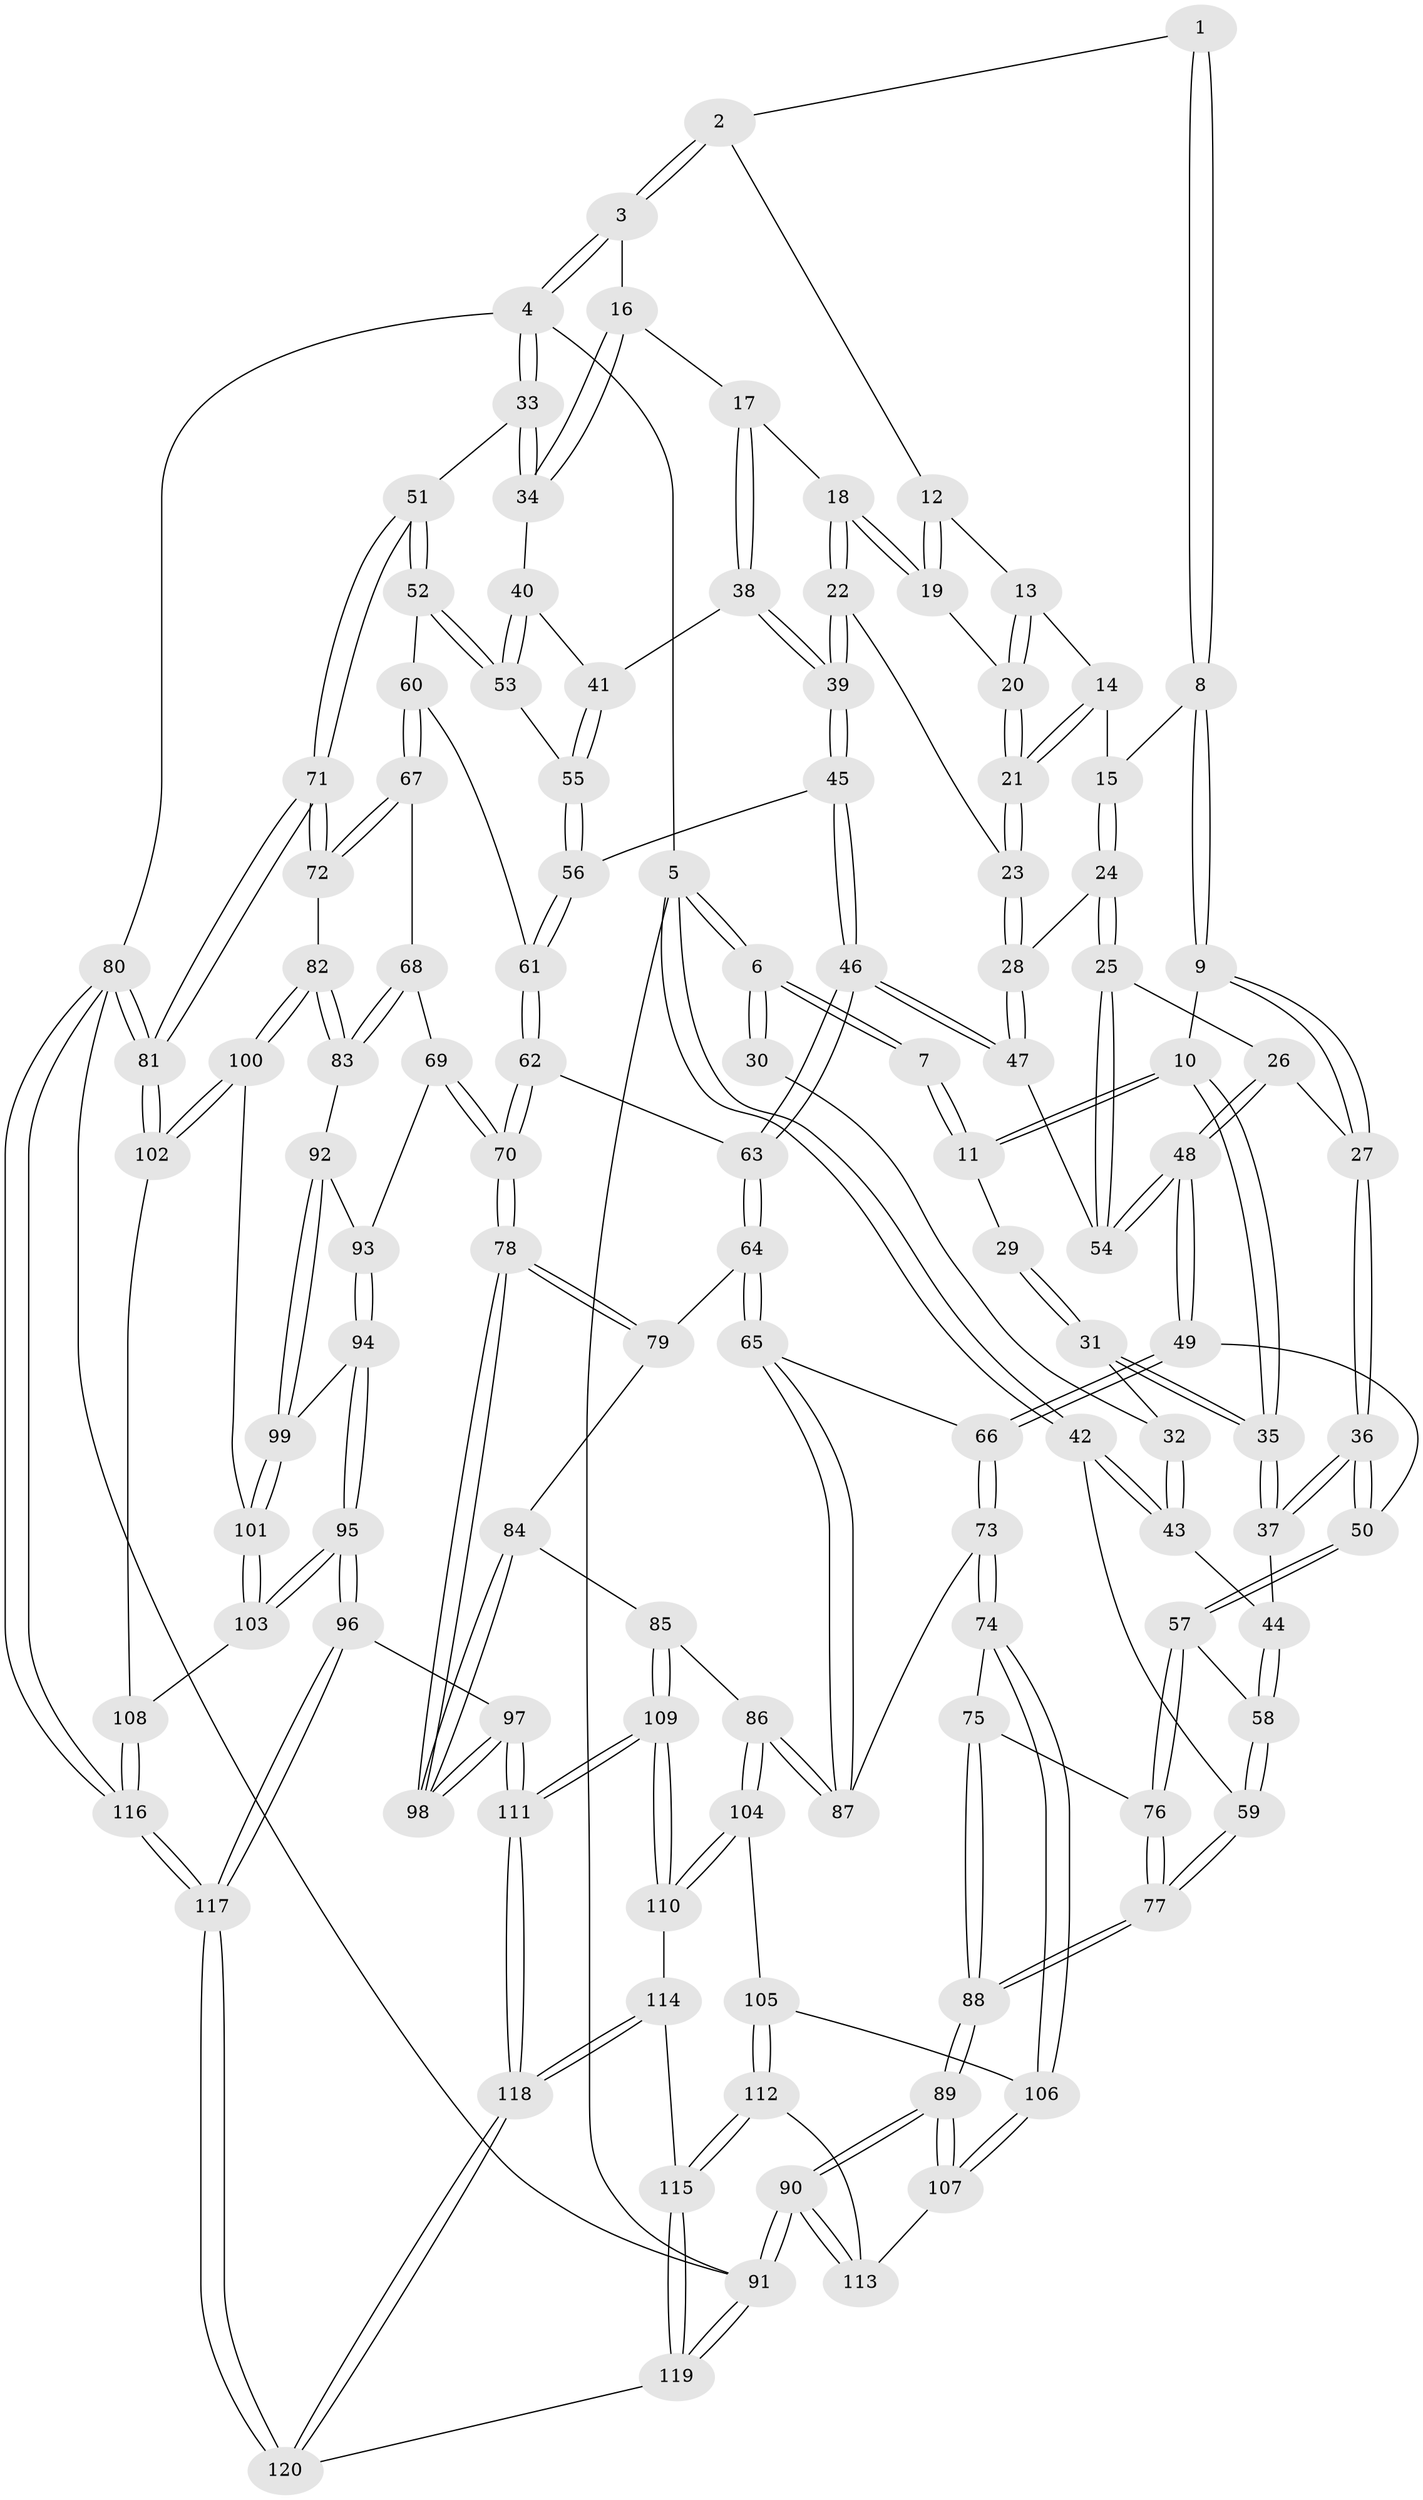// Generated by graph-tools (version 1.1) at 2025/51/03/09/25 03:51:06]
// undirected, 120 vertices, 297 edges
graph export_dot {
graph [start="1"]
  node [color=gray90,style=filled];
  1 [pos="+0.4194272082112292+0"];
  2 [pos="+0.5995276700960777+0"];
  3 [pos="+0.9740147743606827+0"];
  4 [pos="+1+0"];
  5 [pos="+0+0"];
  6 [pos="+0+0"];
  7 [pos="+0.25066824538817595+0"];
  8 [pos="+0.3802235774973355+0.10849208763328774"];
  9 [pos="+0.3233768756224856+0.13276618075349486"];
  10 [pos="+0.21184597407233965+0.12693796390936338"];
  11 [pos="+0.20003691666549261+0.11185326597404463"];
  12 [pos="+0.5916813107878984+0"];
  13 [pos="+0.5297981179924279+0.056025500004240766"];
  14 [pos="+0.4402523063622478+0.11491358778988596"];
  15 [pos="+0.38158248780826565+0.10928703228577503"];
  16 [pos="+0.8441278192339302+0.10522137422305995"];
  17 [pos="+0.6847470007007559+0.17847277770899925"];
  18 [pos="+0.6624083823530951+0.1704347818571819"];
  19 [pos="+0.6389568005508599+0.11554564930688063"];
  20 [pos="+0.5259041983662379+0.13793027439991748"];
  21 [pos="+0.5119121116382768+0.17888419376364798"];
  22 [pos="+0.559897146427914+0.2311598922204873"];
  23 [pos="+0.5221403525133544+0.22149214552972213"];
  24 [pos="+0.44581986034214466+0.2540853022016271"];
  25 [pos="+0.430041309374609+0.2671447666678764"];
  26 [pos="+0.3866363455309465+0.2675069089054046"];
  27 [pos="+0.35659896201942265+0.261926632900712"];
  28 [pos="+0.4652341540743251+0.24944027986754524"];
  29 [pos="+0.16585456155154424+0.11216751538582612"];
  30 [pos="+0.046768661758139235+0.0555889654588593"];
  31 [pos="+0.027048644062812197+0.20219823545777615"];
  32 [pos="+0.012929877485318705+0.20508707509736665"];
  33 [pos="+1+0.1950242851968723"];
  34 [pos="+0.880237704887272+0.207639981051881"];
  35 [pos="+0.2031059621889507+0.284313291071198"];
  36 [pos="+0.21900769676048848+0.32446278239484294"];
  37 [pos="+0.2087171676075976+0.31332462349605666"];
  38 [pos="+0.7292365908650679+0.30768659809551746"];
  39 [pos="+0.6035345963503246+0.3629062640983188"];
  40 [pos="+0.8755914047318268+0.23867705176223028"];
  41 [pos="+0.7398223195709543+0.3126622176066171"];
  42 [pos="+0+0.2948513171448869"];
  43 [pos="+0+0.2745044138805365"];
  44 [pos="+0.09637785652202234+0.331627635532242"];
  45 [pos="+0.5790438533335875+0.4131577137221471"];
  46 [pos="+0.5665631345861792+0.42885815674114963"];
  47 [pos="+0.5612202048319015+0.427118293849255"];
  48 [pos="+0.33380505859409565+0.4582647495007345"];
  49 [pos="+0.29788539124961216+0.4805355410773259"];
  50 [pos="+0.2616801998098991+0.4694483352258924"];
  51 [pos="+1+0.41136591063349875"];
  52 [pos="+0.9957978322774232+0.42339973219202387"];
  53 [pos="+0.9477545441286933+0.37305550432234813"];
  54 [pos="+0.4393596229686562+0.40663703181439653"];
  55 [pos="+0.7604631086950787+0.3544182443036584"];
  56 [pos="+0.762642758669916+0.4288207567291794"];
  57 [pos="+0.18651226835347764+0.5187445039872663"];
  58 [pos="+0.058531023550199505+0.464666334230341"];
  59 [pos="+0+0.45871974328939863"];
  60 [pos="+0.9050554183041837+0.49798619537785194"];
  61 [pos="+0.7826511680109833+0.4787181457683337"];
  62 [pos="+0.6803021469840426+0.5669919503068509"];
  63 [pos="+0.5889628550272289+0.5381037435168411"];
  64 [pos="+0.5231208391268941+0.5990634808360877"];
  65 [pos="+0.40567308983735656+0.6178323889304254"];
  66 [pos="+0.3695334135248207+0.5800394183761378"];
  67 [pos="+0.8956435350500339+0.5858467567589788"];
  68 [pos="+0.8380963633655982+0.6329617768008402"];
  69 [pos="+0.7655545357425315+0.6748148050678614"];
  70 [pos="+0.7387999054400732+0.6744602386010746"];
  71 [pos="+1+0.6947409827939511"];
  72 [pos="+0.9882097298851211+0.6941497858446557"];
  73 [pos="+0.17255090469648116+0.7251029228183368"];
  74 [pos="+0.1586328384805807+0.7264897623379795"];
  75 [pos="+0.15579971011778374+0.7231895553774077"];
  76 [pos="+0.12669753296105588+0.6515279081664797"];
  77 [pos="+0+0.6051679270371404"];
  78 [pos="+0.6745847957887852+0.7802174996660555"];
  79 [pos="+0.52890130942165+0.6147662327514173"];
  80 [pos="+1+1"];
  81 [pos="+1+0.972271386756038"];
  82 [pos="+0.942238907550713+0.7367125407206166"];
  83 [pos="+0.9140247953371587+0.7366999362441674"];
  84 [pos="+0.536899223654155+0.7841472784070944"];
  85 [pos="+0.4768236160067093+0.8051425893286327"];
  86 [pos="+0.3878430661456604+0.7610150196022456"];
  87 [pos="+0.3782056452895612+0.7331172818918364"];
  88 [pos="+0+0.958442295778186"];
  89 [pos="+0+1"];
  90 [pos="+0+1"];
  91 [pos="+0+1"];
  92 [pos="+0.8673670631900874+0.745859686652651"];
  93 [pos="+0.832092305828205+0.7354629393677935"];
  94 [pos="+0.8203312415817277+0.7807871763752101"];
  95 [pos="+0.7721819965027894+0.9017612401501544"];
  96 [pos="+0.7482996241474512+0.9186447882309042"];
  97 [pos="+0.6850462680139477+0.8603443058576444"];
  98 [pos="+0.6668820045115827+0.807308709873387"];
  99 [pos="+0.8652963161248396+0.8039317427200082"];
  100 [pos="+0.9409671919486544+0.7741206034965797"];
  101 [pos="+0.8673422128780779+0.8309291778967668"];
  102 [pos="+0.9663608793439947+0.8516416074435524"];
  103 [pos="+0.8554333115897875+0.8635699945782813"];
  104 [pos="+0.3583294031024668+0.812747621254398"];
  105 [pos="+0.23692337823689616+0.8386443193739024"];
  106 [pos="+0.15955776159648014+0.7356756588088753"];
  107 [pos="+0.12129041408155375+0.8330038623597859"];
  108 [pos="+0.9244247533500098+0.8730964065872923"];
  109 [pos="+0.4867368740179823+0.933688402876382"];
  110 [pos="+0.35335849487388193+0.8899369800144904"];
  111 [pos="+0.5023814932983028+0.9636509655211775"];
  112 [pos="+0.2360629909924746+0.9378774642303176"];
  113 [pos="+0.1506959126978429+0.9291192679821827"];
  114 [pos="+0.3360826279730988+0.9130441709902574"];
  115 [pos="+0.24120265477520575+0.9426262440666985"];
  116 [pos="+0.9764172745790133+1"];
  117 [pos="+0.824301168910746+1"];
  118 [pos="+0.4688560198413438+1"];
  119 [pos="+0.2869054011757679+1"];
  120 [pos="+0.46876143652673036+1"];
  1 -- 2;
  1 -- 8;
  1 -- 8;
  2 -- 3;
  2 -- 3;
  2 -- 12;
  3 -- 4;
  3 -- 4;
  3 -- 16;
  4 -- 5;
  4 -- 33;
  4 -- 33;
  4 -- 80;
  5 -- 6;
  5 -- 6;
  5 -- 42;
  5 -- 42;
  5 -- 91;
  6 -- 7;
  6 -- 7;
  6 -- 30;
  6 -- 30;
  7 -- 11;
  7 -- 11;
  8 -- 9;
  8 -- 9;
  8 -- 15;
  9 -- 10;
  9 -- 27;
  9 -- 27;
  10 -- 11;
  10 -- 11;
  10 -- 35;
  10 -- 35;
  11 -- 29;
  12 -- 13;
  12 -- 19;
  12 -- 19;
  13 -- 14;
  13 -- 20;
  13 -- 20;
  14 -- 15;
  14 -- 21;
  14 -- 21;
  15 -- 24;
  15 -- 24;
  16 -- 17;
  16 -- 34;
  16 -- 34;
  17 -- 18;
  17 -- 38;
  17 -- 38;
  18 -- 19;
  18 -- 19;
  18 -- 22;
  18 -- 22;
  19 -- 20;
  20 -- 21;
  20 -- 21;
  21 -- 23;
  21 -- 23;
  22 -- 23;
  22 -- 39;
  22 -- 39;
  23 -- 28;
  23 -- 28;
  24 -- 25;
  24 -- 25;
  24 -- 28;
  25 -- 26;
  25 -- 54;
  25 -- 54;
  26 -- 27;
  26 -- 48;
  26 -- 48;
  27 -- 36;
  27 -- 36;
  28 -- 47;
  28 -- 47;
  29 -- 31;
  29 -- 31;
  30 -- 32;
  31 -- 32;
  31 -- 35;
  31 -- 35;
  32 -- 43;
  32 -- 43;
  33 -- 34;
  33 -- 34;
  33 -- 51;
  34 -- 40;
  35 -- 37;
  35 -- 37;
  36 -- 37;
  36 -- 37;
  36 -- 50;
  36 -- 50;
  37 -- 44;
  38 -- 39;
  38 -- 39;
  38 -- 41;
  39 -- 45;
  39 -- 45;
  40 -- 41;
  40 -- 53;
  40 -- 53;
  41 -- 55;
  41 -- 55;
  42 -- 43;
  42 -- 43;
  42 -- 59;
  43 -- 44;
  44 -- 58;
  44 -- 58;
  45 -- 46;
  45 -- 46;
  45 -- 56;
  46 -- 47;
  46 -- 47;
  46 -- 63;
  46 -- 63;
  47 -- 54;
  48 -- 49;
  48 -- 49;
  48 -- 54;
  48 -- 54;
  49 -- 50;
  49 -- 66;
  49 -- 66;
  50 -- 57;
  50 -- 57;
  51 -- 52;
  51 -- 52;
  51 -- 71;
  51 -- 71;
  52 -- 53;
  52 -- 53;
  52 -- 60;
  53 -- 55;
  55 -- 56;
  55 -- 56;
  56 -- 61;
  56 -- 61;
  57 -- 58;
  57 -- 76;
  57 -- 76;
  58 -- 59;
  58 -- 59;
  59 -- 77;
  59 -- 77;
  60 -- 61;
  60 -- 67;
  60 -- 67;
  61 -- 62;
  61 -- 62;
  62 -- 63;
  62 -- 70;
  62 -- 70;
  63 -- 64;
  63 -- 64;
  64 -- 65;
  64 -- 65;
  64 -- 79;
  65 -- 66;
  65 -- 87;
  65 -- 87;
  66 -- 73;
  66 -- 73;
  67 -- 68;
  67 -- 72;
  67 -- 72;
  68 -- 69;
  68 -- 83;
  68 -- 83;
  69 -- 70;
  69 -- 70;
  69 -- 93;
  70 -- 78;
  70 -- 78;
  71 -- 72;
  71 -- 72;
  71 -- 81;
  71 -- 81;
  72 -- 82;
  73 -- 74;
  73 -- 74;
  73 -- 87;
  74 -- 75;
  74 -- 106;
  74 -- 106;
  75 -- 76;
  75 -- 88;
  75 -- 88;
  76 -- 77;
  76 -- 77;
  77 -- 88;
  77 -- 88;
  78 -- 79;
  78 -- 79;
  78 -- 98;
  78 -- 98;
  79 -- 84;
  80 -- 81;
  80 -- 81;
  80 -- 116;
  80 -- 116;
  80 -- 91;
  81 -- 102;
  81 -- 102;
  82 -- 83;
  82 -- 83;
  82 -- 100;
  82 -- 100;
  83 -- 92;
  84 -- 85;
  84 -- 98;
  84 -- 98;
  85 -- 86;
  85 -- 109;
  85 -- 109;
  86 -- 87;
  86 -- 87;
  86 -- 104;
  86 -- 104;
  88 -- 89;
  88 -- 89;
  89 -- 90;
  89 -- 90;
  89 -- 107;
  89 -- 107;
  90 -- 91;
  90 -- 91;
  90 -- 113;
  90 -- 113;
  91 -- 119;
  91 -- 119;
  92 -- 93;
  92 -- 99;
  92 -- 99;
  93 -- 94;
  93 -- 94;
  94 -- 95;
  94 -- 95;
  94 -- 99;
  95 -- 96;
  95 -- 96;
  95 -- 103;
  95 -- 103;
  96 -- 97;
  96 -- 117;
  96 -- 117;
  97 -- 98;
  97 -- 98;
  97 -- 111;
  97 -- 111;
  99 -- 101;
  99 -- 101;
  100 -- 101;
  100 -- 102;
  100 -- 102;
  101 -- 103;
  101 -- 103;
  102 -- 108;
  103 -- 108;
  104 -- 105;
  104 -- 110;
  104 -- 110;
  105 -- 106;
  105 -- 112;
  105 -- 112;
  106 -- 107;
  106 -- 107;
  107 -- 113;
  108 -- 116;
  108 -- 116;
  109 -- 110;
  109 -- 110;
  109 -- 111;
  109 -- 111;
  110 -- 114;
  111 -- 118;
  111 -- 118;
  112 -- 113;
  112 -- 115;
  112 -- 115;
  114 -- 115;
  114 -- 118;
  114 -- 118;
  115 -- 119;
  115 -- 119;
  116 -- 117;
  116 -- 117;
  117 -- 120;
  117 -- 120;
  118 -- 120;
  118 -- 120;
  119 -- 120;
}
